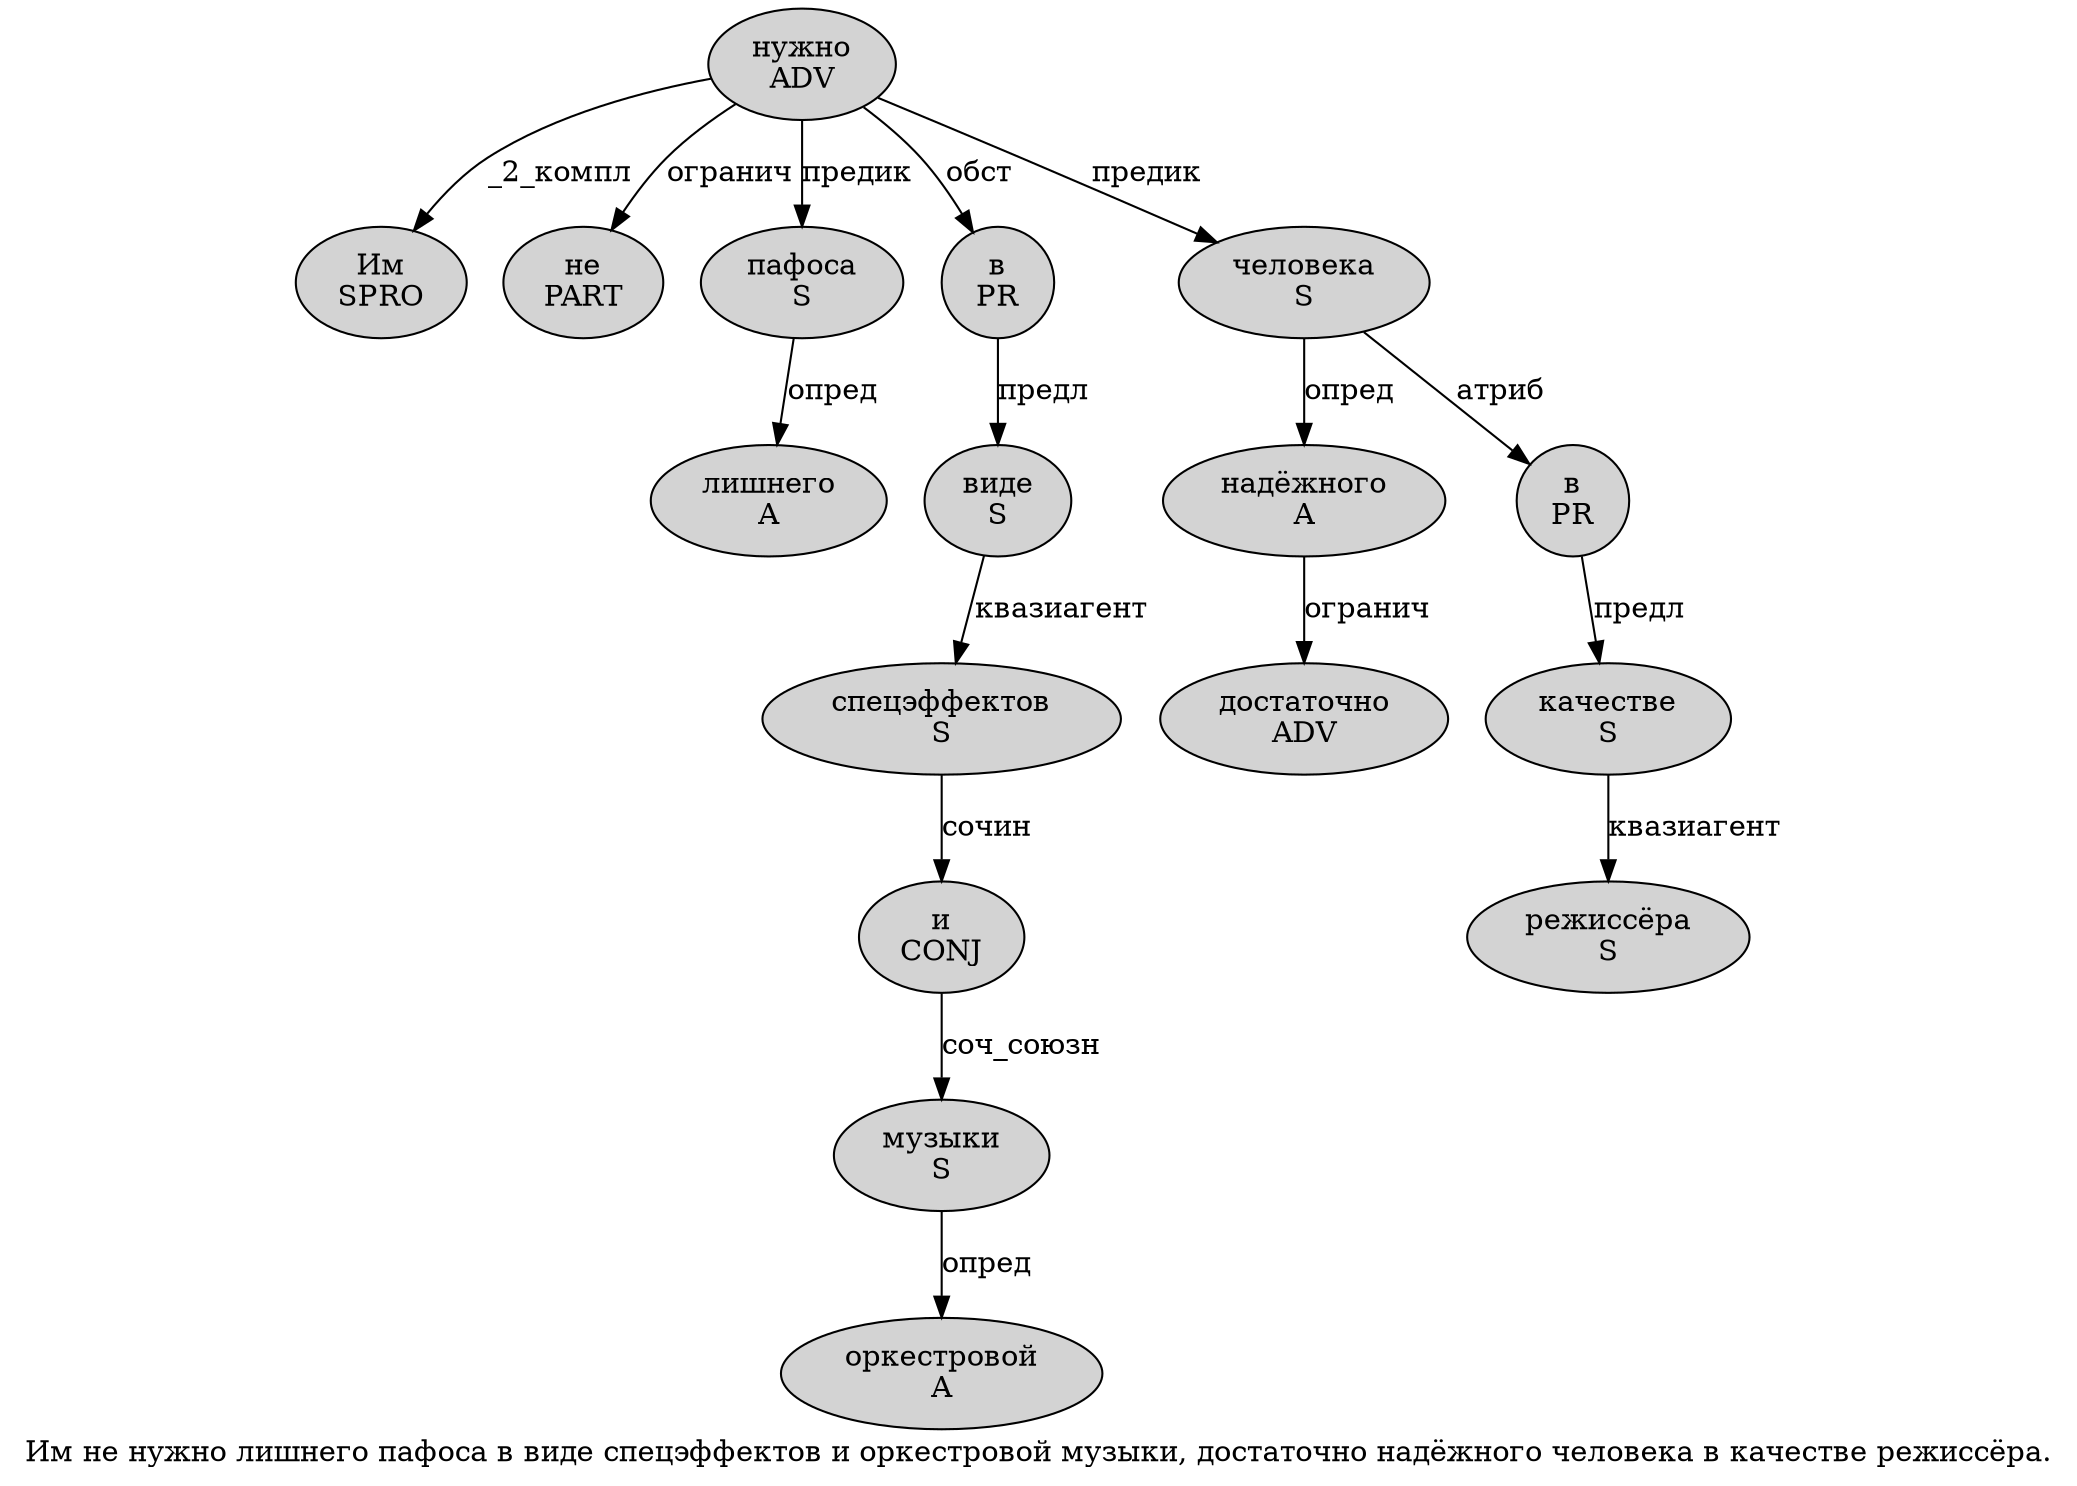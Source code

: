 digraph SENTENCE_1568 {
	graph [label="Им не нужно лишнего пафоса в виде спецэффектов и оркестровой музыки, достаточно надёжного человека в качестве режиссёра."]
	node [style=filled]
		0 [label="Им
SPRO" color="" fillcolor=lightgray penwidth=1 shape=ellipse]
		1 [label="не
PART" color="" fillcolor=lightgray penwidth=1 shape=ellipse]
		2 [label="нужно
ADV" color="" fillcolor=lightgray penwidth=1 shape=ellipse]
		3 [label="лишнего
A" color="" fillcolor=lightgray penwidth=1 shape=ellipse]
		4 [label="пафоса
S" color="" fillcolor=lightgray penwidth=1 shape=ellipse]
		5 [label="в
PR" color="" fillcolor=lightgray penwidth=1 shape=ellipse]
		6 [label="виде
S" color="" fillcolor=lightgray penwidth=1 shape=ellipse]
		7 [label="спецэффектов
S" color="" fillcolor=lightgray penwidth=1 shape=ellipse]
		8 [label="и
CONJ" color="" fillcolor=lightgray penwidth=1 shape=ellipse]
		9 [label="оркестровой
A" color="" fillcolor=lightgray penwidth=1 shape=ellipse]
		10 [label="музыки
S" color="" fillcolor=lightgray penwidth=1 shape=ellipse]
		12 [label="достаточно
ADV" color="" fillcolor=lightgray penwidth=1 shape=ellipse]
		13 [label="надёжного
A" color="" fillcolor=lightgray penwidth=1 shape=ellipse]
		14 [label="человека
S" color="" fillcolor=lightgray penwidth=1 shape=ellipse]
		15 [label="в
PR" color="" fillcolor=lightgray penwidth=1 shape=ellipse]
		16 [label="качестве
S" color="" fillcolor=lightgray penwidth=1 shape=ellipse]
		17 [label="режиссёра
S" color="" fillcolor=lightgray penwidth=1 shape=ellipse]
			10 -> 9 [label="опред"]
			5 -> 6 [label="предл"]
			2 -> 0 [label="_2_компл"]
			2 -> 1 [label="огранич"]
			2 -> 4 [label="предик"]
			2 -> 5 [label="обст"]
			2 -> 14 [label="предик"]
			13 -> 12 [label="огранич"]
			7 -> 8 [label="сочин"]
			15 -> 16 [label="предл"]
			4 -> 3 [label="опред"]
			14 -> 13 [label="опред"]
			14 -> 15 [label="атриб"]
			8 -> 10 [label="соч_союзн"]
			16 -> 17 [label="квазиагент"]
			6 -> 7 [label="квазиагент"]
}